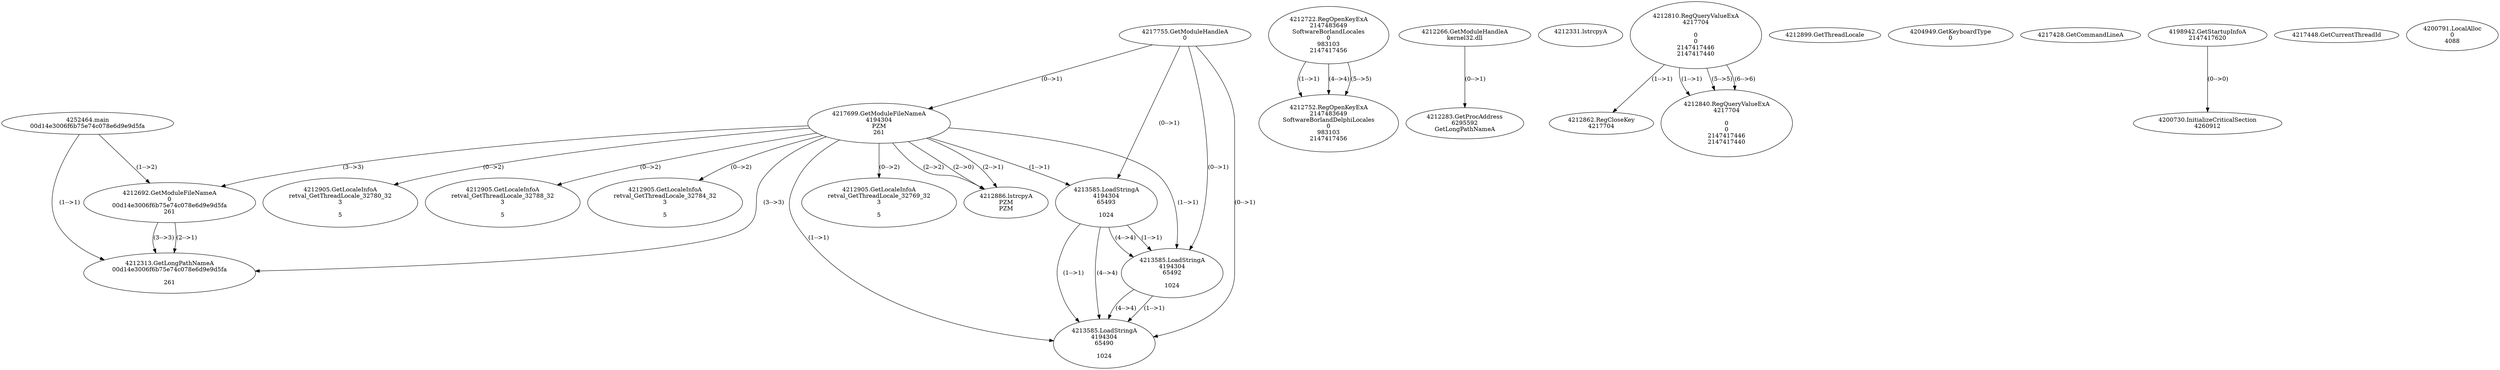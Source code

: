 // Global SCDG with merge call
digraph {
	0 [label="4252464.main
00d14e3006f6b75e74c078e6d9e9d5fa"]
	1 [label="4217755.GetModuleHandleA
0"]
	2 [label="4217699.GetModuleFileNameA
4194304
PZM
261"]
	1 -> 2 [label="(0-->1)"]
	3 [label="4212692.GetModuleFileNameA
0
00d14e3006f6b75e74c078e6d9e9d5fa
261"]
	0 -> 3 [label="(1-->2)"]
	2 -> 3 [label="(3-->3)"]
	4 [label="4212722.RegOpenKeyExA
2147483649
Software\Borland\Locales
0
983103
2147417456"]
	5 [label="4212266.GetModuleHandleA
kernel32.dll"]
	6 [label="4212283.GetProcAddress
6295592
GetLongPathNameA"]
	5 -> 6 [label="(0-->1)"]
	7 [label="4212313.GetLongPathNameA
00d14e3006f6b75e74c078e6d9e9d5fa

261"]
	0 -> 7 [label="(1-->1)"]
	3 -> 7 [label="(2-->1)"]
	2 -> 7 [label="(3-->3)"]
	3 -> 7 [label="(3-->3)"]
	8 [label="4212331.lstrcpyA

"]
	9 [label="4212810.RegQueryValueExA
4217704

0
0
2147417446
2147417440"]
	10 [label="4212862.RegCloseKey
4217704"]
	9 -> 10 [label="(1-->1)"]
	11 [label="4212886.lstrcpyA
PZM
PZM"]
	2 -> 11 [label="(2-->1)"]
	2 -> 11 [label="(2-->2)"]
	2 -> 11 [label="(2-->0)"]
	12 [label="4212899.GetThreadLocale
"]
	13 [label="4212905.GetLocaleInfoA
retval_GetThreadLocale_32780_32
3

5"]
	2 -> 13 [label="(0-->2)"]
	14 [label="4204949.GetKeyboardType
0"]
	15 [label="4217428.GetCommandLineA
"]
	16 [label="4198942.GetStartupInfoA
2147417620"]
	17 [label="4217448.GetCurrentThreadId
"]
	18 [label="4213585.LoadStringA
4194304
65493

1024"]
	1 -> 18 [label="(0-->1)"]
	2 -> 18 [label="(1-->1)"]
	19 [label="4213585.LoadStringA
4194304
65492

1024"]
	1 -> 19 [label="(0-->1)"]
	2 -> 19 [label="(1-->1)"]
	18 -> 19 [label="(1-->1)"]
	18 -> 19 [label="(4-->4)"]
	20 [label="4213585.LoadStringA
4194304
65490

1024"]
	1 -> 20 [label="(0-->1)"]
	2 -> 20 [label="(1-->1)"]
	18 -> 20 [label="(1-->1)"]
	19 -> 20 [label="(1-->1)"]
	18 -> 20 [label="(4-->4)"]
	19 -> 20 [label="(4-->4)"]
	21 [label="4200730.InitializeCriticalSection
4260912"]
	16 -> 21 [label="(0-->0)"]
	22 [label="4200791.LocalAlloc
0
4088"]
	23 [label="4212840.RegQueryValueExA
4217704

0
0
2147417446
2147417440"]
	9 -> 23 [label="(1-->1)"]
	9 -> 23 [label="(5-->5)"]
	9 -> 23 [label="(6-->6)"]
	24 [label="4212905.GetLocaleInfoA
retval_GetThreadLocale_32788_32
3

5"]
	2 -> 24 [label="(0-->2)"]
	25 [label="4212752.RegOpenKeyExA
2147483649
Software\Borland\Delphi\Locales
0
983103
2147417456"]
	4 -> 25 [label="(1-->1)"]
	4 -> 25 [label="(4-->4)"]
	4 -> 25 [label="(5-->5)"]
	26 [label="4212905.GetLocaleInfoA
retval_GetThreadLocale_32784_32
3

5"]
	2 -> 26 [label="(0-->2)"]
	27 [label="4212905.GetLocaleInfoA
retval_GetThreadLocale_32769_32
3

5"]
	2 -> 27 [label="(0-->2)"]
}
